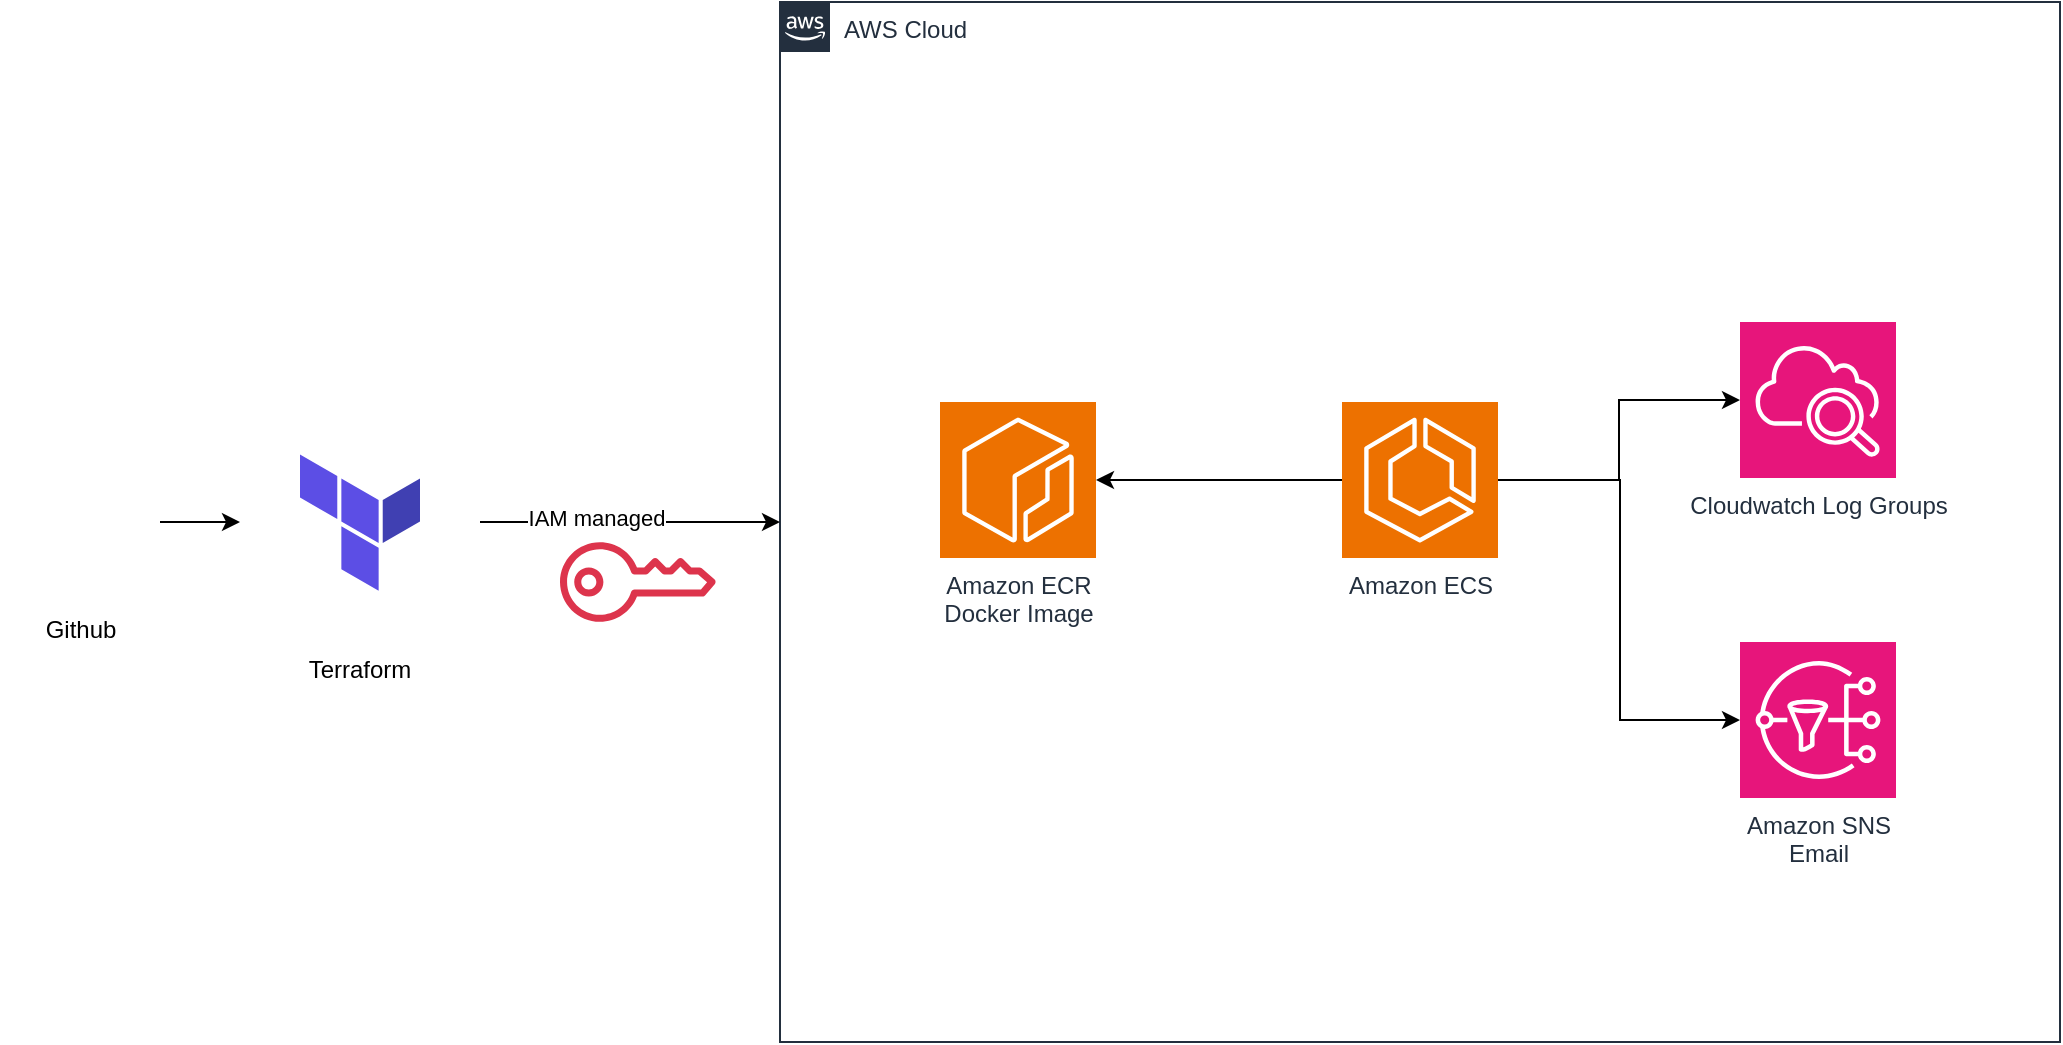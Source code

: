 <mxfile version="24.0.6" type="device">
  <diagram name="Página-1" id="p50cDjGgHn5wr5TkiJ0s">
    <mxGraphModel dx="2261" dy="738" grid="1" gridSize="10" guides="1" tooltips="1" connect="1" arrows="1" fold="1" page="1" pageScale="1" pageWidth="827" pageHeight="1169" math="0" shadow="0">
      <root>
        <mxCell id="0" />
        <mxCell id="1" parent="0" />
        <mxCell id="0BFJR6lFGOze4xtB8S7M-1" value="AWS Cloud" style="points=[[0,0],[0.25,0],[0.5,0],[0.75,0],[1,0],[1,0.25],[1,0.5],[1,0.75],[1,1],[0.75,1],[0.5,1],[0.25,1],[0,1],[0,0.75],[0,0.5],[0,0.25]];outlineConnect=0;gradientColor=none;html=1;whiteSpace=wrap;fontSize=12;fontStyle=0;container=1;pointerEvents=0;collapsible=0;recursiveResize=0;shape=mxgraph.aws4.group;grIcon=mxgraph.aws4.group_aws_cloud_alt;strokeColor=#232F3E;fillColor=none;verticalAlign=top;align=left;spacingLeft=30;fontColor=#232F3E;dashed=0;" parent="1" vertex="1">
          <mxGeometry x="80" y="560" width="640" height="520" as="geometry" />
        </mxCell>
        <mxCell id="0BFJR6lFGOze4xtB8S7M-9" value="Amazon ECR&lt;div&gt;Docker Image&lt;/div&gt;" style="sketch=0;points=[[0,0,0],[0.25,0,0],[0.5,0,0],[0.75,0,0],[1,0,0],[0,1,0],[0.25,1,0],[0.5,1,0],[0.75,1,0],[1,1,0],[0,0.25,0],[0,0.5,0],[0,0.75,0],[1,0.25,0],[1,0.5,0],[1,0.75,0]];outlineConnect=0;fontColor=#232F3E;fillColor=#ED7100;strokeColor=#ffffff;dashed=0;verticalLabelPosition=bottom;verticalAlign=top;align=center;html=1;fontSize=12;fontStyle=0;aspect=fixed;shape=mxgraph.aws4.resourceIcon;resIcon=mxgraph.aws4.ecr;" parent="0BFJR6lFGOze4xtB8S7M-1" vertex="1">
          <mxGeometry x="80" y="200" width="78" height="78" as="geometry" />
        </mxCell>
        <mxCell id="0BFJR6lFGOze4xtB8S7M-25" style="edgeStyle=orthogonalEdgeStyle;rounded=0;orthogonalLoop=1;jettySize=auto;html=1;" parent="0BFJR6lFGOze4xtB8S7M-1" source="0BFJR6lFGOze4xtB8S7M-11" target="0BFJR6lFGOze4xtB8S7M-24" edge="1">
          <mxGeometry relative="1" as="geometry">
            <Array as="points">
              <mxPoint x="420" y="239" />
              <mxPoint x="420" y="359" />
            </Array>
          </mxGeometry>
        </mxCell>
        <mxCell id="0BFJR6lFGOze4xtB8S7M-11" value="Amazon ECS" style="sketch=0;points=[[0,0,0],[0.25,0,0],[0.5,0,0],[0.75,0,0],[1,0,0],[0,1,0],[0.25,1,0],[0.5,1,0],[0.75,1,0],[1,1,0],[0,0.25,0],[0,0.5,0],[0,0.75,0],[1,0.25,0],[1,0.5,0],[1,0.75,0]];outlineConnect=0;fontColor=#232F3E;fillColor=#ED7100;strokeColor=#ffffff;dashed=0;verticalLabelPosition=bottom;verticalAlign=top;align=center;html=1;fontSize=12;fontStyle=0;aspect=fixed;shape=mxgraph.aws4.resourceIcon;resIcon=mxgraph.aws4.ecs;" parent="0BFJR6lFGOze4xtB8S7M-1" vertex="1">
          <mxGeometry x="281" y="200" width="78" height="78" as="geometry" />
        </mxCell>
        <mxCell id="0BFJR6lFGOze4xtB8S7M-16" style="edgeStyle=orthogonalEdgeStyle;rounded=0;orthogonalLoop=1;jettySize=auto;html=1;entryX=1;entryY=0.5;entryDx=0;entryDy=0;entryPerimeter=0;" parent="0BFJR6lFGOze4xtB8S7M-1" source="0BFJR6lFGOze4xtB8S7M-11" target="0BFJR6lFGOze4xtB8S7M-9" edge="1">
          <mxGeometry relative="1" as="geometry">
            <Array as="points">
              <mxPoint x="320" y="239" />
            </Array>
          </mxGeometry>
        </mxCell>
        <mxCell id="0BFJR6lFGOze4xtB8S7M-20" value="Cloudwatch Log Groups" style="sketch=0;points=[[0,0,0],[0.25,0,0],[0.5,0,0],[0.75,0,0],[1,0,0],[0,1,0],[0.25,1,0],[0.5,1,0],[0.75,1,0],[1,1,0],[0,0.25,0],[0,0.5,0],[0,0.75,0],[1,0.25,0],[1,0.5,0],[1,0.75,0]];points=[[0,0,0],[0.25,0,0],[0.5,0,0],[0.75,0,0],[1,0,0],[0,1,0],[0.25,1,0],[0.5,1,0],[0.75,1,0],[1,1,0],[0,0.25,0],[0,0.5,0],[0,0.75,0],[1,0.25,0],[1,0.5,0],[1,0.75,0]];outlineConnect=0;fontColor=#232F3E;fillColor=#E7157B;strokeColor=#ffffff;dashed=0;verticalLabelPosition=bottom;verticalAlign=top;align=center;html=1;fontSize=12;fontStyle=0;aspect=fixed;shape=mxgraph.aws4.resourceIcon;resIcon=mxgraph.aws4.cloudwatch_2;" parent="0BFJR6lFGOze4xtB8S7M-1" vertex="1">
          <mxGeometry x="480" y="160" width="78" height="78" as="geometry" />
        </mxCell>
        <mxCell id="0BFJR6lFGOze4xtB8S7M-23" style="edgeStyle=orthogonalEdgeStyle;rounded=0;orthogonalLoop=1;jettySize=auto;html=1;entryX=0;entryY=0.5;entryDx=0;entryDy=0;entryPerimeter=0;" parent="0BFJR6lFGOze4xtB8S7M-1" source="0BFJR6lFGOze4xtB8S7M-11" target="0BFJR6lFGOze4xtB8S7M-20" edge="1">
          <mxGeometry relative="1" as="geometry" />
        </mxCell>
        <mxCell id="0BFJR6lFGOze4xtB8S7M-24" value="Amazon SNS&lt;div&gt;Email&lt;/div&gt;" style="sketch=0;points=[[0,0,0],[0.25,0,0],[0.5,0,0],[0.75,0,0],[1,0,0],[0,1,0],[0.25,1,0],[0.5,1,0],[0.75,1,0],[1,1,0],[0,0.25,0],[0,0.5,0],[0,0.75,0],[1,0.25,0],[1,0.5,0],[1,0.75,0]];outlineConnect=0;fontColor=#232F3E;fillColor=#E7157B;strokeColor=#ffffff;dashed=0;verticalLabelPosition=bottom;verticalAlign=top;align=center;html=1;fontSize=12;fontStyle=0;aspect=fixed;shape=mxgraph.aws4.resourceIcon;resIcon=mxgraph.aws4.sns;" parent="0BFJR6lFGOze4xtB8S7M-1" vertex="1">
          <mxGeometry x="480" y="320" width="78" height="78" as="geometry" />
        </mxCell>
        <mxCell id="0BFJR6lFGOze4xtB8S7M-12" style="edgeStyle=orthogonalEdgeStyle;rounded=0;orthogonalLoop=1;jettySize=auto;html=1;exitX=1;exitY=0.5;exitDx=0;exitDy=0;" parent="1" source="0BFJR6lFGOze4xtB8S7M-31" target="0BFJR6lFGOze4xtB8S7M-1" edge="1">
          <mxGeometry relative="1" as="geometry">
            <mxPoint x="-50" y="820" as="sourcePoint" />
          </mxGeometry>
        </mxCell>
        <mxCell id="0BFJR6lFGOze4xtB8S7M-14" value="IAM managed" style="edgeLabel;html=1;align=center;verticalAlign=middle;resizable=0;points=[];" parent="0BFJR6lFGOze4xtB8S7M-12" vertex="1" connectable="0">
          <mxGeometry x="-0.631" y="2" relative="1" as="geometry">
            <mxPoint x="30" as="offset" />
          </mxGeometry>
        </mxCell>
        <mxCell id="0BFJR6lFGOze4xtB8S7M-13" value="" style="sketch=0;outlineConnect=0;fontColor=#232F3E;gradientColor=none;fillColor=#DD344C;strokeColor=none;dashed=0;verticalLabelPosition=bottom;verticalAlign=top;align=center;html=1;fontSize=12;fontStyle=0;aspect=fixed;pointerEvents=1;shape=mxgraph.aws4.addon;" parent="1" vertex="1">
          <mxGeometry x="-30" y="830" width="78" height="40" as="geometry" />
        </mxCell>
        <mxCell id="0BFJR6lFGOze4xtB8S7M-32" style="edgeStyle=orthogonalEdgeStyle;rounded=0;orthogonalLoop=1;jettySize=auto;html=1;" parent="1" source="0BFJR6lFGOze4xtB8S7M-30" target="0BFJR6lFGOze4xtB8S7M-31" edge="1">
          <mxGeometry relative="1" as="geometry" />
        </mxCell>
        <mxCell id="0BFJR6lFGOze4xtB8S7M-30" value="Github" style="shape=image;html=1;verticalAlign=top;verticalLabelPosition=bottom;labelBackgroundColor=#ffffff;imageAspect=0;aspect=fixed;image=https://cdn1.iconfinder.com/data/icons/unicons-line-vol-3/24/github-alt-128.png" parent="1" vertex="1">
          <mxGeometry x="-310" y="780" width="80" height="80" as="geometry" />
        </mxCell>
        <mxCell id="0BFJR6lFGOze4xtB8S7M-31" value="Terraform" style="shape=image;verticalLabelPosition=bottom;labelBackgroundColor=default;verticalAlign=top;aspect=fixed;imageAspect=0;image=data:image/svg+xml,PHN2ZyB4bWxucz0iaHR0cDovL3d3dy53My5vcmcvMjAwMC9zdmciIGZpbGw9Im5vbmUiIHZpZXdCb3g9IjAgMCA2NCA2NCIgaGVpZ2h0PSI4MDBweCIgd2lkdGg9IjgwMHB4Ij48cGF0aCBmaWxsPSIjNDA0MEIyIiBkPSJNMzguMDYgMjYuMTUxdjExLjQ3M0w0OCAzMS44OTFWMjAuNDA2bC05Ljk0IDUuNzQ1eiIvPjxwYXRoIGZpbGw9IiM1QzRFRTUiIGQ9Im0yNy4wMyAyMC40MDYgOS45NCA1Ljc0NXYxMS40NzNsLTkuOTQtNS43NFYyMC40MDd6TTE2IDE0djExLjQ3OWw5Ljk0IDUuNzR2LTExLjQ4TDE2IDE0em0xMS4wMyAzMC42MjQgOS45NCA1Ljc0di0xMS40OGwtOS45NC01LjczOXYxMS40OHoiLz48L3N2Zz4=;" parent="1" vertex="1">
          <mxGeometry x="-190" y="760" width="120" height="120" as="geometry" />
        </mxCell>
      </root>
    </mxGraphModel>
  </diagram>
</mxfile>
